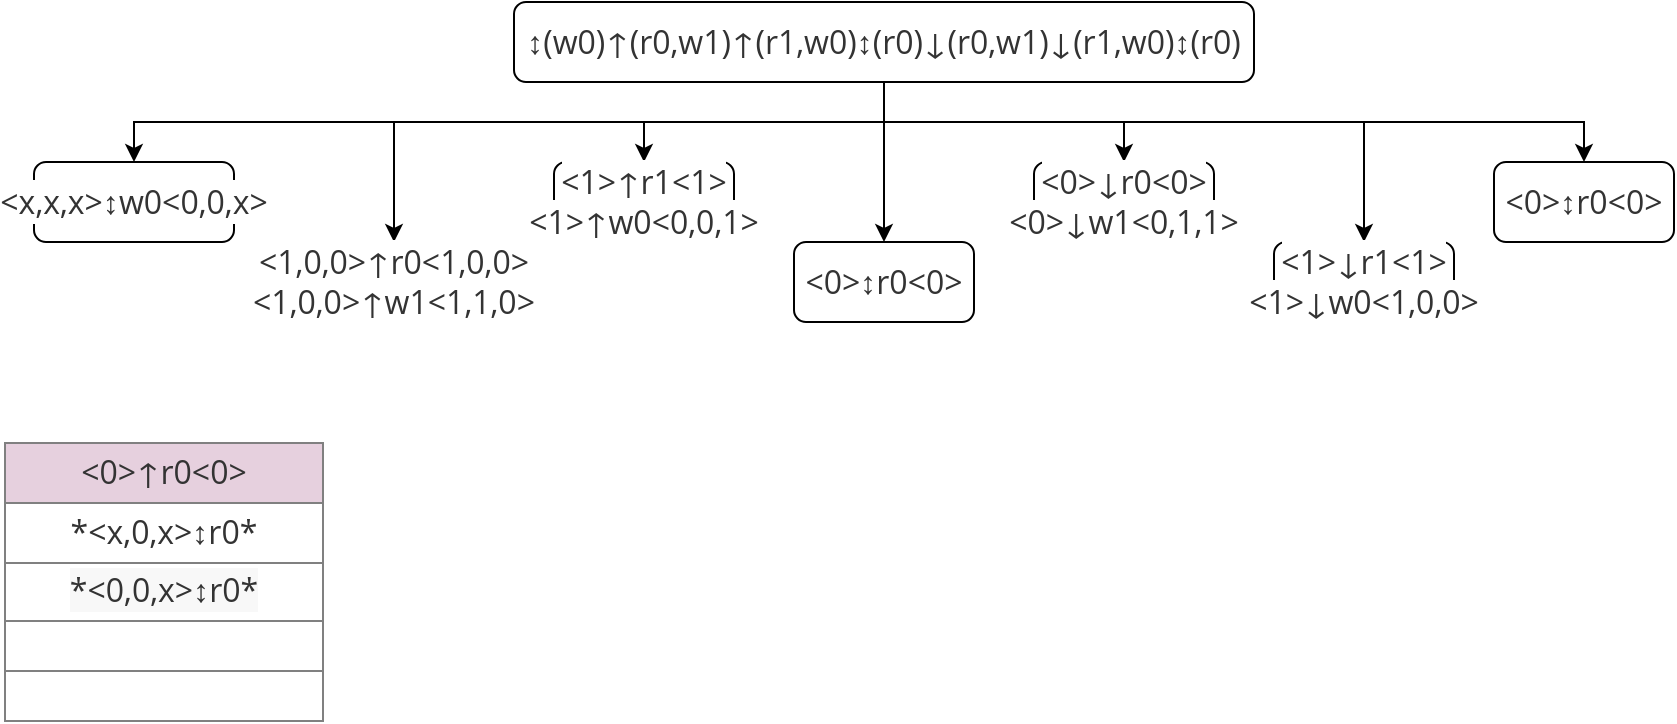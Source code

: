 <mxfile version="20.2.4" type="github">
  <diagram id="gdBC5hrIDmrJ_rc8bYnI" name="第 1 页">
    <mxGraphModel dx="1422" dy="794" grid="1" gridSize="10" guides="1" tooltips="1" connect="1" arrows="1" fold="1" page="1" pageScale="1" pageWidth="827" pageHeight="1169" math="0" shadow="0">
      <root>
        <mxCell id="0" />
        <mxCell id="1" parent="0" />
        <mxCell id="TGDUGQfe8ln71xcxTlbK-18" style="edgeStyle=orthogonalEdgeStyle;rounded=0;orthogonalLoop=1;jettySize=auto;html=1;exitX=0.5;exitY=1;exitDx=0;exitDy=0;" edge="1" parent="1" source="TGDUGQfe8ln71xcxTlbK-2" target="TGDUGQfe8ln71xcxTlbK-17">
          <mxGeometry relative="1" as="geometry" />
        </mxCell>
        <mxCell id="TGDUGQfe8ln71xcxTlbK-20" style="edgeStyle=orthogonalEdgeStyle;rounded=0;orthogonalLoop=1;jettySize=auto;html=1;exitX=0.5;exitY=1;exitDx=0;exitDy=0;entryX=0.5;entryY=0;entryDx=0;entryDy=0;" edge="1" parent="1" source="TGDUGQfe8ln71xcxTlbK-2" target="TGDUGQfe8ln71xcxTlbK-11">
          <mxGeometry relative="1" as="geometry" />
        </mxCell>
        <mxCell id="TGDUGQfe8ln71xcxTlbK-22" style="edgeStyle=orthogonalEdgeStyle;rounded=0;orthogonalLoop=1;jettySize=auto;html=1;exitX=0.5;exitY=1;exitDx=0;exitDy=0;entryX=0.5;entryY=0;entryDx=0;entryDy=0;" edge="1" parent="1" source="TGDUGQfe8ln71xcxTlbK-2" target="TGDUGQfe8ln71xcxTlbK-15">
          <mxGeometry relative="1" as="geometry" />
        </mxCell>
        <mxCell id="TGDUGQfe8ln71xcxTlbK-24" style="edgeStyle=orthogonalEdgeStyle;rounded=0;orthogonalLoop=1;jettySize=auto;html=1;exitX=0.5;exitY=1;exitDx=0;exitDy=0;entryX=0.5;entryY=0;entryDx=0;entryDy=0;" edge="1" parent="1" source="TGDUGQfe8ln71xcxTlbK-2" target="TGDUGQfe8ln71xcxTlbK-13">
          <mxGeometry relative="1" as="geometry" />
        </mxCell>
        <mxCell id="TGDUGQfe8ln71xcxTlbK-27" style="edgeStyle=orthogonalEdgeStyle;rounded=0;orthogonalLoop=1;jettySize=auto;html=1;exitX=0.5;exitY=1;exitDx=0;exitDy=0;entryX=0.5;entryY=0;entryDx=0;entryDy=0;" edge="1" parent="1" source="TGDUGQfe8ln71xcxTlbK-2" target="TGDUGQfe8ln71xcxTlbK-16">
          <mxGeometry relative="1" as="geometry">
            <Array as="points">
              <mxPoint x="445" y="140" />
              <mxPoint x="200" y="140" />
            </Array>
          </mxGeometry>
        </mxCell>
        <mxCell id="TGDUGQfe8ln71xcxTlbK-28" style="edgeStyle=orthogonalEdgeStyle;rounded=0;orthogonalLoop=1;jettySize=auto;html=1;exitX=0.5;exitY=1;exitDx=0;exitDy=0;entryX=0.5;entryY=0;entryDx=0;entryDy=0;" edge="1" parent="1" source="TGDUGQfe8ln71xcxTlbK-2" target="TGDUGQfe8ln71xcxTlbK-14">
          <mxGeometry relative="1" as="geometry" />
        </mxCell>
        <mxCell id="TGDUGQfe8ln71xcxTlbK-29" style="edgeStyle=orthogonalEdgeStyle;rounded=0;orthogonalLoop=1;jettySize=auto;html=1;exitX=0.5;exitY=1;exitDx=0;exitDy=0;entryX=0.5;entryY=0;entryDx=0;entryDy=0;" edge="1" parent="1" source="TGDUGQfe8ln71xcxTlbK-2" target="TGDUGQfe8ln71xcxTlbK-12">
          <mxGeometry relative="1" as="geometry">
            <Array as="points">
              <mxPoint x="445" y="140" />
              <mxPoint x="685" y="140" />
            </Array>
          </mxGeometry>
        </mxCell>
        <mxCell id="TGDUGQfe8ln71xcxTlbK-2" value="&lt;span style=&quot;color: rgb(51, 51, 51); font-family: &amp;quot;Open Sans&amp;quot;, &amp;quot;Clear Sans&amp;quot;, &amp;quot;Helvetica Neue&amp;quot;, Helvetica, Arial, sans-serif; font-size: 16px; orphans: 4; text-align: left; background-color: rgb(255, 255, 255);&quot;&gt;↕(w0)↑(r0,w1)↑(r1,w0)↕(r0)↓(r0,w1)↓(r1,w0)↕(r0)&lt;/span&gt;" style="rounded=1;whiteSpace=wrap;html=1;glass=0;" vertex="1" parent="1">
          <mxGeometry x="260" y="80" width="370" height="40" as="geometry" />
        </mxCell>
        <mxCell id="TGDUGQfe8ln71xcxTlbK-11" value="&lt;span style=&quot;color: rgb(51, 51, 51); font-family: &amp;quot;Open Sans&amp;quot;, &amp;quot;Clear Sans&amp;quot;, &amp;quot;Helvetica Neue&amp;quot;, Helvetica, Arial, sans-serif; font-size: 16px; orphans: 4; text-align: left; background-color: rgb(255, 255, 255);&quot;&gt;&amp;lt;0&amp;gt;↕r0&amp;lt;0&amp;gt;&lt;/span&gt;" style="rounded=1;whiteSpace=wrap;html=1;glass=0;" vertex="1" parent="1">
          <mxGeometry x="750" y="160" width="90" height="40" as="geometry" />
        </mxCell>
        <mxCell id="TGDUGQfe8ln71xcxTlbK-12" value="&lt;span style=&quot;color: rgb(51, 51, 51); font-family: &amp;quot;Open Sans&amp;quot;, &amp;quot;Clear Sans&amp;quot;, &amp;quot;Helvetica Neue&amp;quot;, Helvetica, Arial, sans-serif; font-size: 16px; orphans: 4; text-align: left; background-color: rgb(255, 255, 255);&quot;&gt;&amp;lt;1&amp;gt;↓r1&amp;lt;1&amp;gt;&lt;br&gt;&lt;/span&gt;&lt;span style=&quot;color: rgb(51, 51, 51); font-family: &amp;quot;Open Sans&amp;quot;, &amp;quot;Clear Sans&amp;quot;, &amp;quot;Helvetica Neue&amp;quot;, Helvetica, Arial, sans-serif; font-size: 16px; orphans: 4; text-align: left; background-color: rgb(255, 255, 255);&quot;&gt;&amp;lt;1&amp;gt;↓&lt;/span&gt;&lt;span style=&quot;color: rgb(51, 51, 51); font-family: &amp;quot;Open Sans&amp;quot;, &amp;quot;Clear Sans&amp;quot;, &amp;quot;Helvetica Neue&amp;quot;, Helvetica, Arial, sans-serif; font-size: 16px; orphans: 4; text-align: left; background-color: rgb(255, 255, 255);&quot;&gt;w0&amp;lt;1,0,0&amp;gt;&lt;/span&gt;" style="rounded=1;whiteSpace=wrap;html=1;glass=0;" vertex="1" parent="1">
          <mxGeometry x="640" y="200" width="90" height="40" as="geometry" />
        </mxCell>
        <mxCell id="TGDUGQfe8ln71xcxTlbK-13" value="&lt;span style=&quot;color: rgb(51, 51, 51); font-family: &amp;quot;Open Sans&amp;quot;, &amp;quot;Clear Sans&amp;quot;, &amp;quot;Helvetica Neue&amp;quot;, Helvetica, Arial, sans-serif; font-size: 16px; orphans: 4; text-align: left; background-color: rgb(255, 255, 255);&quot;&gt;&amp;lt;0&amp;gt;↓r0&amp;lt;0&amp;gt;&lt;br&gt;&lt;/span&gt;&lt;span style=&quot;color: rgb(51, 51, 51); font-family: &amp;quot;Open Sans&amp;quot;, &amp;quot;Clear Sans&amp;quot;, &amp;quot;Helvetica Neue&amp;quot;, Helvetica, Arial, sans-serif; font-size: 16px; orphans: 4; text-align: left; background-color: rgb(255, 255, 255);&quot;&gt;&amp;lt;0&amp;gt;↓&lt;/span&gt;&lt;span style=&quot;color: rgb(51, 51, 51); font-family: &amp;quot;Open Sans&amp;quot;, &amp;quot;Clear Sans&amp;quot;, &amp;quot;Helvetica Neue&amp;quot;, Helvetica, Arial, sans-serif; font-size: 16px; orphans: 4; text-align: left; background-color: rgb(255, 255, 255);&quot;&gt;w1&amp;lt;0,1,1&amp;gt;&lt;/span&gt;" style="rounded=1;whiteSpace=wrap;html=1;glass=0;" vertex="1" parent="1">
          <mxGeometry x="520" y="160" width="90" height="40" as="geometry" />
        </mxCell>
        <mxCell id="TGDUGQfe8ln71xcxTlbK-14" value="&lt;span style=&quot;color: rgb(51, 51, 51); font-family: &amp;quot;Open Sans&amp;quot;, &amp;quot;Clear Sans&amp;quot;, &amp;quot;Helvetica Neue&amp;quot;, Helvetica, Arial, sans-serif; font-size: 16px; orphans: 4; text-align: left; background-color: rgb(255, 255, 255);&quot;&gt;&amp;lt;0&amp;gt;↕r0&amp;lt;0&amp;gt;&lt;/span&gt;" style="rounded=1;whiteSpace=wrap;html=1;glass=0;" vertex="1" parent="1">
          <mxGeometry x="400" y="200" width="90" height="40" as="geometry" />
        </mxCell>
        <mxCell id="TGDUGQfe8ln71xcxTlbK-15" value="&lt;span style=&quot;color: rgb(51, 51, 51); font-family: &amp;quot;Open Sans&amp;quot;, &amp;quot;Clear Sans&amp;quot;, &amp;quot;Helvetica Neue&amp;quot;, Helvetica, Arial, sans-serif; font-size: 16px; orphans: 4; text-align: left; background-color: rgb(255, 255, 255);&quot;&gt;&amp;lt;1&amp;gt;↑r1&amp;lt;1&amp;gt;&lt;br&gt;&lt;/span&gt;&lt;span style=&quot;color: rgb(51, 51, 51); font-family: &amp;quot;Open Sans&amp;quot;, &amp;quot;Clear Sans&amp;quot;, &amp;quot;Helvetica Neue&amp;quot;, Helvetica, Arial, sans-serif; font-size: 16px; orphans: 4; text-align: left; background-color: rgb(255, 255, 255);&quot;&gt;&amp;lt;1&amp;gt;↑&lt;/span&gt;&lt;span style=&quot;color: rgb(51, 51, 51); font-family: &amp;quot;Open Sans&amp;quot;, &amp;quot;Clear Sans&amp;quot;, &amp;quot;Helvetica Neue&amp;quot;, Helvetica, Arial, sans-serif; font-size: 16px; orphans: 4; text-align: left; background-color: rgb(255, 255, 255);&quot;&gt;w0&amp;lt;0,0,1&amp;gt;&lt;/span&gt;" style="rounded=1;whiteSpace=wrap;html=1;glass=0;" vertex="1" parent="1">
          <mxGeometry x="280" y="160" width="90" height="40" as="geometry" />
        </mxCell>
        <mxCell id="TGDUGQfe8ln71xcxTlbK-16" value="&lt;span style=&quot;color: rgb(51, 51, 51); font-family: &amp;quot;Open Sans&amp;quot;, &amp;quot;Clear Sans&amp;quot;, &amp;quot;Helvetica Neue&amp;quot;, Helvetica, Arial, sans-serif; font-size: 16px; orphans: 4; text-align: left; background-color: rgb(255, 255, 255);&quot;&gt;&amp;lt;1,0,0&amp;gt;↑r0&amp;lt;1,0,0&amp;gt;&lt;br&gt;&lt;/span&gt;&lt;span style=&quot;color: rgb(51, 51, 51); font-family: &amp;quot;Open Sans&amp;quot;, &amp;quot;Clear Sans&amp;quot;, &amp;quot;Helvetica Neue&amp;quot;, Helvetica, Arial, sans-serif; font-size: 16px; orphans: 4; text-align: left; background-color: rgb(255, 255, 255);&quot;&gt;&amp;lt;1,0,0&amp;gt;↑&lt;/span&gt;&lt;span style=&quot;color: rgb(51, 51, 51); font-family: &amp;quot;Open Sans&amp;quot;, &amp;quot;Clear Sans&amp;quot;, &amp;quot;Helvetica Neue&amp;quot;, Helvetica, Arial, sans-serif; font-size: 16px; orphans: 4; text-align: left; background-color: rgb(255, 255, 255);&quot;&gt;w1&amp;lt;1,1,0&amp;gt;&lt;/span&gt;" style="rounded=1;whiteSpace=wrap;html=1;glass=0;" vertex="1" parent="1">
          <mxGeometry x="150" y="200" width="100" height="40" as="geometry" />
        </mxCell>
        <mxCell id="TGDUGQfe8ln71xcxTlbK-17" value="&lt;span style=&quot;color: rgb(51, 51, 51); font-family: &amp;quot;Open Sans&amp;quot;, &amp;quot;Clear Sans&amp;quot;, &amp;quot;Helvetica Neue&amp;quot;, Helvetica, Arial, sans-serif; font-size: 16px; orphans: 4; text-align: left; background-color: rgb(255, 255, 255);&quot;&gt;&amp;lt;x,x,x&amp;gt;↕w0&amp;lt;0,0,x&amp;gt;&lt;/span&gt;" style="rounded=1;whiteSpace=wrap;html=1;glass=0;" vertex="1" parent="1">
          <mxGeometry x="20" y="160" width="100" height="40" as="geometry" />
        </mxCell>
        <mxCell id="TGDUGQfe8ln71xcxTlbK-26" value="&lt;table border=&quot;1&quot; width=&quot;100%&quot; height=&quot;100%&quot; cellpadding=&quot;4&quot; style=&quot;width:100%;height:100%;border-collapse:collapse;&quot;&gt;&lt;tbody&gt;&lt;tr&gt;&lt;th style=&quot;background-color: rgb(230, 208, 222);&quot; align=&quot;center&quot;&gt;&lt;span style=&quot;color: rgb(51, 51, 51); font-family: &amp;quot;Open Sans&amp;quot;, &amp;quot;Clear Sans&amp;quot;, &amp;quot;Helvetica Neue&amp;quot;, Helvetica, Arial, sans-serif; font-size: 16px; font-weight: 400; orphans: 4; text-align: left;&quot;&gt;&amp;lt;0&amp;gt;↑r0&amp;lt;0&amp;gt;&lt;/span&gt;&lt;br&gt;&lt;/th&gt;&lt;/tr&gt;&lt;tr&gt;&lt;td align=&quot;center&quot;&gt;&lt;span style=&quot;box-sizing: border-box; color: rgb(51, 51, 51); font-family: &amp;quot;Open Sans&amp;quot;, &amp;quot;Clear Sans&amp;quot;, &amp;quot;Helvetica Neue&amp;quot;, Helvetica, Arial, sans-serif; font-size: 16px; text-align: left; background-color: rgb(255, 255, 255);&quot; class=&quot;md-expand&quot;&gt;*&lt;/span&gt;&lt;span style=&quot;box-sizing: border-box; color: rgb(51, 51, 51); font-family: &amp;quot;Open Sans&amp;quot;, &amp;quot;Clear Sans&amp;quot;, &amp;quot;Helvetica Neue&amp;quot;, Helvetica, Arial, sans-serif; font-size: 16px; text-align: left; background-color: rgb(255, 255, 255);&quot; class=&quot;md-plain md-expand&quot;&gt;&amp;lt;x,0,x&amp;gt;↕r0*&lt;/span&gt;&lt;br&gt;&lt;/td&gt;&lt;/tr&gt;&lt;tr&gt;&lt;td align=&quot;center&quot;&gt;&lt;span style=&quot;box-sizing: border-box; color: rgb(51, 51, 51); font-family: &amp;quot;Open Sans&amp;quot;, &amp;quot;Clear Sans&amp;quot;, &amp;quot;Helvetica Neue&amp;quot;, Helvetica, Arial, sans-serif; font-size: 16px; text-align: left; background-color: rgb(248, 248, 248);&quot; class=&quot;md-plain md-expand&quot;&gt;*&amp;lt;0,0,x&amp;gt;↕r0&lt;/span&gt;&lt;span style=&quot;box-sizing: border-box; color: rgb(51, 51, 51); font-family: &amp;quot;Open Sans&amp;quot;, &amp;quot;Clear Sans&amp;quot;, &amp;quot;Helvetica Neue&amp;quot;, Helvetica, Arial, sans-serif; font-size: 16px; text-align: left; background-color: rgb(248, 248, 248);&quot; class=&quot;md-expand&quot;&gt;*&lt;/span&gt;&lt;br&gt;&lt;/td&gt;&lt;/tr&gt;&lt;tr&gt;&lt;td&gt;&lt;br&gt;&lt;/td&gt;&lt;/tr&gt;&lt;tr&gt;&lt;td&gt;&lt;br&gt;&lt;/td&gt;&lt;/tr&gt;&lt;/tbody&gt;&lt;/table&gt;" style="text;html=1;strokeColor=none;fillColor=none;overflow=fill;rounded=1;glass=0;" vertex="1" parent="1">
          <mxGeometry x="5" y="300" width="160" height="140" as="geometry" />
        </mxCell>
      </root>
    </mxGraphModel>
  </diagram>
</mxfile>
